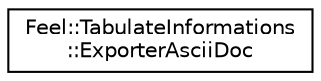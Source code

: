 digraph "Graphical Class Hierarchy"
{
 // LATEX_PDF_SIZE
  edge [fontname="Helvetica",fontsize="10",labelfontname="Helvetica",labelfontsize="10"];
  node [fontname="Helvetica",fontsize="10",shape=record];
  rankdir="LR";
  Node0 [label="Feel::TabulateInformations\l::ExporterAsciiDoc",height=0.2,width=0.4,color="black", fillcolor="white", style="filled",URL="$structFeel_1_1TabulateInformations_1_1ExporterAsciiDoc.html",tooltip=" "];
}
